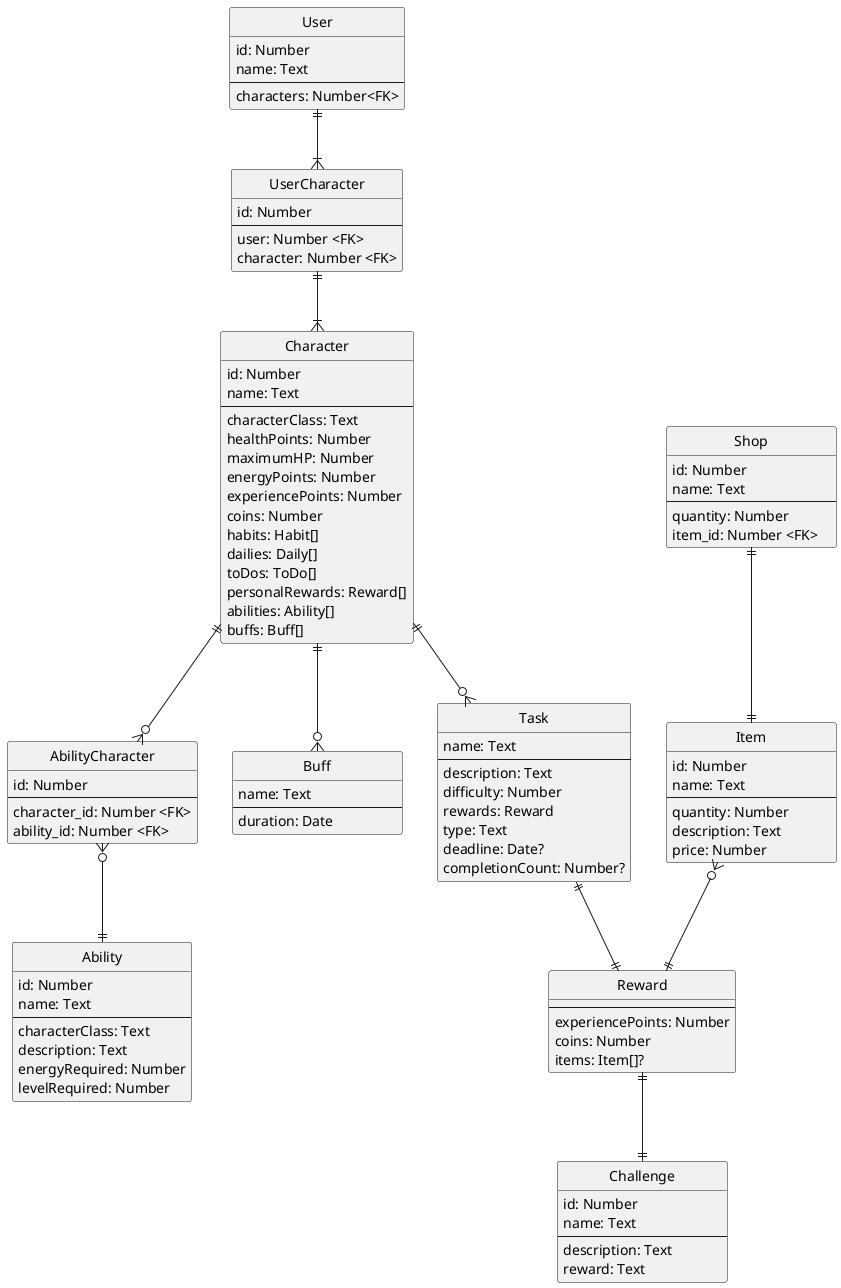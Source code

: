 @startuml er

    hide circle
    skinparam minClassWidth 170

    Entity User{
        id: Number
        name: Text
        ---
        characters: Number<FK>
    }

    Entity UserCharacter{
        id: Number
        ---
        user: Number <FK>
        character: Number <FK>
    }

   Entity Character{
       id: Number
       name: Text
       ---
       characterClass: Text
       healthPoints: Number
       maximumHP: Number
       energyPoints: Number
       experiencePoints: Number
       coins: Number
       habits: Habit[]
       dailies: Daily[]
       toDos: ToDo[]
       personalRewards: Reward[]
       abilities: Ability[]
       buffs: Buff[]
   }

    Entity Ability{
        id: Number
        name: Text
        ---
        characterClass: Text
        description: Text
        energyRequired: Number
        levelRequired: Number
    }

    Entity AbilityCharacter{
        id: Number
        ---
        character_id: Number <FK>
        ability_id: Number <FK>
    }

    Entity Challenge{
        id: Number
        name: Text
        ---
        description: Text
        reward: Text
    }

    Entity Buff{
        name: Text
        ---
        duration: Date
    }

    Entity Task{
        name: Text
        ---
        description: Text
        difficulty: Number
        rewards: Reward
        type: Text
        deadline: Date?
        completionCount: Number?
    }

    Entity Reward{
        ---
        experiencePoints: Number
        coins: Number
        items: Item[]?
    }

    Entity Item{
        id: Number
        name: Text
        ---
        quantity: Number
        description: Text
        price: Number
    }

    Entity Shop{
        id: Number
        name: Text
        ---
        quantity: Number
        item_id: Number <FK>
    }

User ||--|{ UserCharacter
UserCharacter ||--|{ Character
Character ||--o{ AbilityCharacter
AbilityCharacter }o--|| Ability
Reward ||--|| Challenge
Character ||--o{ Buff
Character ||--o{ Task
Task ||--|| Reward
Item }o--|| Reward
Shop ||--|| Item

@enduml